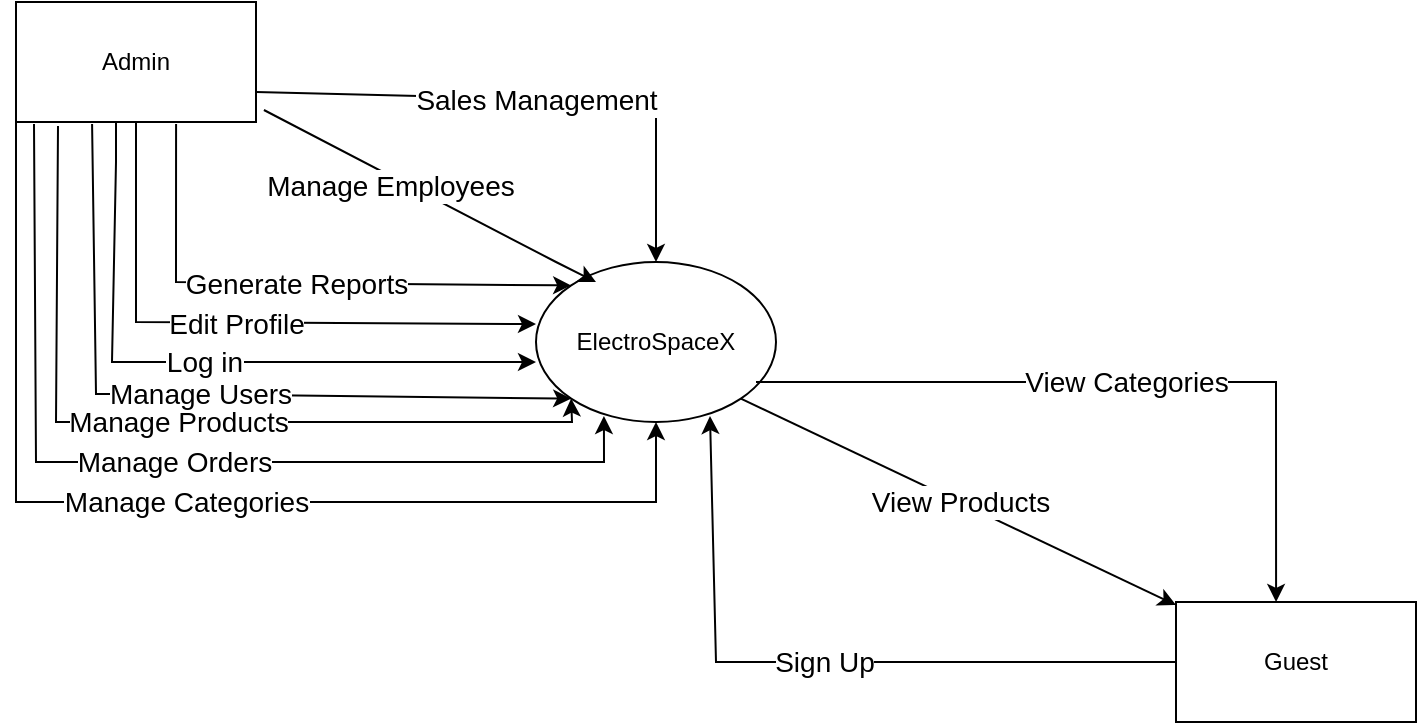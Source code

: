 <mxfile version="18.0.8" type="device"><diagram id="fjEE9laMf1885RR5Bd9J" name="Page-1"><mxGraphModel dx="868" dy="450" grid="1" gridSize="10" guides="1" tooltips="1" connect="1" arrows="1" fold="1" page="1" pageScale="1" pageWidth="850" pageHeight="1100" math="0" shadow="0"><root><mxCell id="0"/><mxCell id="1" parent="0"/><mxCell id="NGYCVmz4_OOtMGrYsz4h-1" value="ElectroSpaceX" style="ellipse;whiteSpace=wrap;html=1;" vertex="1" parent="1"><mxGeometry x="330" y="150" width="120" height="80" as="geometry"/></mxCell><mxCell id="NGYCVmz4_OOtMGrYsz4h-2" value="Guest" style="rounded=0;whiteSpace=wrap;html=1;" vertex="1" parent="1"><mxGeometry x="650" y="320" width="120" height="60" as="geometry"/></mxCell><mxCell id="NGYCVmz4_OOtMGrYsz4h-3" value="Admin" style="rounded=0;whiteSpace=wrap;html=1;" vertex="1" parent="1"><mxGeometry x="70" y="20" width="120" height="60" as="geometry"/></mxCell><mxCell id="NGYCVmz4_OOtMGrYsz4h-4" value="" style="endArrow=classic;html=1;rounded=0;" edge="1" parent="1"><mxGeometry relative="1" as="geometry"><mxPoint x="120" y="80" as="sourcePoint"/><mxPoint x="330" y="200" as="targetPoint"/><Array as="points"><mxPoint x="120" y="100"/><mxPoint x="118" y="200"/></Array></mxGeometry></mxCell><mxCell id="NGYCVmz4_OOtMGrYsz4h-5" value="&lt;font style=&quot;font-size: 14px;&quot;&gt;Log in&lt;/font&gt;" style="edgeLabel;resizable=0;html=1;align=center;verticalAlign=middle;" connectable="0" vertex="1" parent="NGYCVmz4_OOtMGrYsz4h-4"><mxGeometry relative="1" as="geometry"/></mxCell><mxCell id="NGYCVmz4_OOtMGrYsz4h-6" value="" style="endArrow=classic;html=1;rounded=0;exitX=0;exitY=1;exitDx=0;exitDy=0;entryX=0.5;entryY=1;entryDx=0;entryDy=0;" edge="1" parent="1" source="NGYCVmz4_OOtMGrYsz4h-3" target="NGYCVmz4_OOtMGrYsz4h-1"><mxGeometry relative="1" as="geometry"><mxPoint x="70" y="250" as="sourcePoint"/><mxPoint x="300" y="240" as="targetPoint"/><Array as="points"><mxPoint x="70" y="270"/><mxPoint x="390" y="270"/></Array></mxGeometry></mxCell><mxCell id="NGYCVmz4_OOtMGrYsz4h-7" value="&lt;font style=&quot;font-size: 14px;&quot;&gt;Manage Categories&lt;/font&gt;" style="edgeLabel;resizable=0;html=1;align=center;verticalAlign=middle;" connectable="0" vertex="1" parent="NGYCVmz4_OOtMGrYsz4h-6"><mxGeometry relative="1" as="geometry"/></mxCell><mxCell id="NGYCVmz4_OOtMGrYsz4h-8" value="" style="endArrow=classic;html=1;rounded=0;fontSize=14;exitX=0.075;exitY=1.017;exitDx=0;exitDy=0;exitPerimeter=0;entryX=0.283;entryY=0.963;entryDx=0;entryDy=0;entryPerimeter=0;" edge="1" parent="1" source="NGYCVmz4_OOtMGrYsz4h-3" target="NGYCVmz4_OOtMGrYsz4h-1"><mxGeometry relative="1" as="geometry"><mxPoint x="80" y="250" as="sourcePoint"/><mxPoint x="460" y="260" as="targetPoint"/><Array as="points"><mxPoint x="80" y="250"/><mxPoint x="364" y="250"/></Array></mxGeometry></mxCell><mxCell id="NGYCVmz4_OOtMGrYsz4h-9" value="Manage Orders" style="edgeLabel;resizable=0;html=1;align=center;verticalAlign=middle;fontSize=14;" connectable="0" vertex="1" parent="NGYCVmz4_OOtMGrYsz4h-8"><mxGeometry relative="1" as="geometry"/></mxCell><mxCell id="NGYCVmz4_OOtMGrYsz4h-10" value="" style="endArrow=classic;html=1;rounded=0;fontSize=14;exitX=0.175;exitY=1.033;exitDx=0;exitDy=0;exitPerimeter=0;entryX=0;entryY=1;entryDx=0;entryDy=0;" edge="1" parent="1" source="NGYCVmz4_OOtMGrYsz4h-3" target="NGYCVmz4_OOtMGrYsz4h-1"><mxGeometry relative="1" as="geometry"><mxPoint x="110" y="230" as="sourcePoint"/><mxPoint x="490" y="270" as="targetPoint"/><Array as="points"><mxPoint x="90" y="230"/><mxPoint x="348" y="230"/></Array></mxGeometry></mxCell><mxCell id="NGYCVmz4_OOtMGrYsz4h-11" value="Manage Products" style="edgeLabel;resizable=0;html=1;align=center;verticalAlign=middle;fontSize=14;" connectable="0" vertex="1" parent="NGYCVmz4_OOtMGrYsz4h-10"><mxGeometry relative="1" as="geometry"/></mxCell><mxCell id="NGYCVmz4_OOtMGrYsz4h-12" value="" style="endArrow=classic;html=1;rounded=0;fontSize=14;entryX=0;entryY=1;entryDx=0;entryDy=0;exitX=0.317;exitY=1.017;exitDx=0;exitDy=0;exitPerimeter=0;" edge="1" parent="1" source="NGYCVmz4_OOtMGrYsz4h-3" target="NGYCVmz4_OOtMGrYsz4h-1"><mxGeometry relative="1" as="geometry"><mxPoint x="109" y="100" as="sourcePoint"/><mxPoint x="330" y="216" as="targetPoint"/><Array as="points"><mxPoint x="110" y="216"/><mxPoint x="140" y="216"/></Array></mxGeometry></mxCell><mxCell id="NGYCVmz4_OOtMGrYsz4h-13" value="Manage Users" style="edgeLabel;resizable=0;html=1;align=center;verticalAlign=middle;fontSize=14;" connectable="0" vertex="1" parent="NGYCVmz4_OOtMGrYsz4h-12"><mxGeometry relative="1" as="geometry"/></mxCell><mxCell id="NGYCVmz4_OOtMGrYsz4h-14" value="" style="endArrow=classic;html=1;rounded=0;fontSize=14;exitX=0.5;exitY=1;exitDx=0;exitDy=0;entryX=0;entryY=0.388;entryDx=0;entryDy=0;entryPerimeter=0;" edge="1" parent="1" source="NGYCVmz4_OOtMGrYsz4h-3" target="NGYCVmz4_OOtMGrYsz4h-1"><mxGeometry relative="1" as="geometry"><mxPoint x="170" y="140" as="sourcePoint"/><mxPoint x="270" y="140" as="targetPoint"/><Array as="points"><mxPoint x="130" y="180"/></Array></mxGeometry></mxCell><mxCell id="NGYCVmz4_OOtMGrYsz4h-15" value="Edit Profile" style="edgeLabel;resizable=0;html=1;align=center;verticalAlign=middle;fontSize=14;" connectable="0" vertex="1" parent="NGYCVmz4_OOtMGrYsz4h-14"><mxGeometry relative="1" as="geometry"/></mxCell><mxCell id="NGYCVmz4_OOtMGrYsz4h-16" value="" style="endArrow=classic;html=1;rounded=0;fontSize=14;exitX=0.667;exitY=1.017;exitDx=0;exitDy=0;exitPerimeter=0;entryX=0;entryY=0;entryDx=0;entryDy=0;" edge="1" parent="1" source="NGYCVmz4_OOtMGrYsz4h-3" target="NGYCVmz4_OOtMGrYsz4h-1"><mxGeometry relative="1" as="geometry"><mxPoint x="160" y="160" as="sourcePoint"/><mxPoint x="260" y="160" as="targetPoint"/><Array as="points"><mxPoint x="150" y="160"/></Array></mxGeometry></mxCell><mxCell id="NGYCVmz4_OOtMGrYsz4h-17" value="Generate Reports" style="edgeLabel;resizable=0;html=1;align=center;verticalAlign=middle;fontSize=14;" connectable="0" vertex="1" parent="NGYCVmz4_OOtMGrYsz4h-16"><mxGeometry relative="1" as="geometry"/></mxCell><mxCell id="NGYCVmz4_OOtMGrYsz4h-18" value="" style="endArrow=classic;html=1;rounded=0;fontSize=14;entryX=0.5;entryY=0;entryDx=0;entryDy=0;exitX=1.033;exitY=0.9;exitDx=0;exitDy=0;exitPerimeter=0;" edge="1" parent="1" source="NGYCVmz4_OOtMGrYsz4h-3"><mxGeometry relative="1" as="geometry"><mxPoint x="230" y="90" as="sourcePoint"/><mxPoint x="360" y="160" as="targetPoint"/><Array as="points"><mxPoint x="340" y="150"/></Array></mxGeometry></mxCell><mxCell id="NGYCVmz4_OOtMGrYsz4h-19" value="Manage Employees" style="edgeLabel;resizable=0;html=1;align=center;verticalAlign=middle;fontSize=14;" connectable="0" vertex="1" parent="NGYCVmz4_OOtMGrYsz4h-18"><mxGeometry relative="1" as="geometry"><mxPoint x="-20" y="-5" as="offset"/></mxGeometry></mxCell><mxCell id="NGYCVmz4_OOtMGrYsz4h-21" value="" style="endArrow=classic;html=1;rounded=0;fontSize=14;entryX=0.5;entryY=0;entryDx=0;entryDy=0;exitX=1;exitY=0.75;exitDx=0;exitDy=0;" edge="1" parent="1" source="NGYCVmz4_OOtMGrYsz4h-3" target="NGYCVmz4_OOtMGrYsz4h-1"><mxGeometry relative="1" as="geometry"><mxPoint x="190" y="49.5" as="sourcePoint"/><mxPoint x="640" y="50" as="targetPoint"/><Array as="points"><mxPoint x="390" y="70"/></Array></mxGeometry></mxCell><mxCell id="NGYCVmz4_OOtMGrYsz4h-22" value="Sales Management" style="edgeLabel;resizable=0;html=1;align=center;verticalAlign=middle;fontSize=14;" connectable="0" vertex="1" parent="NGYCVmz4_OOtMGrYsz4h-21"><mxGeometry relative="1" as="geometry"/></mxCell><mxCell id="NGYCVmz4_OOtMGrYsz4h-23" value="" style="endArrow=classic;html=1;rounded=0;fontSize=14;exitX=1;exitY=1;exitDx=0;exitDy=0;" edge="1" parent="1" source="NGYCVmz4_OOtMGrYsz4h-1" target="NGYCVmz4_OOtMGrYsz4h-2"><mxGeometry relative="1" as="geometry"><mxPoint x="510" y="300" as="sourcePoint"/><mxPoint x="610" y="300" as="targetPoint"/></mxGeometry></mxCell><mxCell id="NGYCVmz4_OOtMGrYsz4h-24" value="View Products" style="edgeLabel;resizable=0;html=1;align=center;verticalAlign=middle;fontSize=14;" connectable="0" vertex="1" parent="NGYCVmz4_OOtMGrYsz4h-23"><mxGeometry relative="1" as="geometry"/></mxCell><mxCell id="NGYCVmz4_OOtMGrYsz4h-25" value="" style="endArrow=classic;html=1;rounded=0;fontSize=14;entryX=0.417;entryY=0;entryDx=0;entryDy=0;entryPerimeter=0;" edge="1" parent="1" target="NGYCVmz4_OOtMGrYsz4h-2"><mxGeometry relative="1" as="geometry"><mxPoint x="440" y="210" as="sourcePoint"/><mxPoint x="800" y="210" as="targetPoint"/><Array as="points"><mxPoint x="700" y="210"/></Array></mxGeometry></mxCell><mxCell id="NGYCVmz4_OOtMGrYsz4h-26" value="View Categories" style="edgeLabel;resizable=0;html=1;align=center;verticalAlign=middle;fontSize=14;" connectable="0" vertex="1" parent="NGYCVmz4_OOtMGrYsz4h-25"><mxGeometry relative="1" as="geometry"/></mxCell><mxCell id="NGYCVmz4_OOtMGrYsz4h-28" value="" style="endArrow=classic;html=1;rounded=0;fontSize=14;entryX=0.725;entryY=0.963;entryDx=0;entryDy=0;entryPerimeter=0;exitX=0;exitY=0.5;exitDx=0;exitDy=0;" edge="1" parent="1" source="NGYCVmz4_OOtMGrYsz4h-2" target="NGYCVmz4_OOtMGrYsz4h-1"><mxGeometry relative="1" as="geometry"><mxPoint x="500" y="430" as="sourcePoint"/><mxPoint x="510" y="340" as="targetPoint"/><Array as="points"><mxPoint x="420" y="350"/></Array></mxGeometry></mxCell><mxCell id="NGYCVmz4_OOtMGrYsz4h-29" value="Sign Up" style="edgeLabel;resizable=0;html=1;align=center;verticalAlign=middle;fontSize=14;" connectable="0" vertex="1" parent="NGYCVmz4_OOtMGrYsz4h-28"><mxGeometry relative="1" as="geometry"/></mxCell></root></mxGraphModel></diagram></mxfile>
